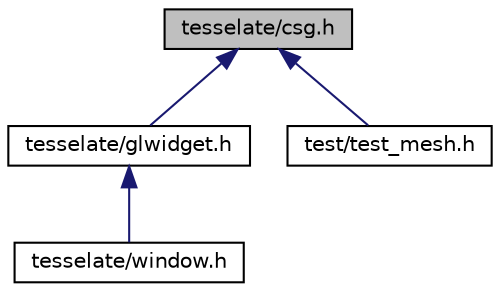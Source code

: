digraph "tesselate/csg.h"
{
  edge [fontname="Helvetica",fontsize="10",labelfontname="Helvetica",labelfontsize="10"];
  node [fontname="Helvetica",fontsize="10",shape=record];
  Node1 [label="tesselate/csg.h",height=0.2,width=0.4,color="black", fillcolor="grey75", style="filled" fontcolor="black"];
  Node1 -> Node2 [dir="back",color="midnightblue",fontsize="10",style="solid",fontname="Helvetica"];
  Node2 [label="tesselate/glwidget.h",height=0.2,width=0.4,color="black", fillcolor="white", style="filled",URL="$glwidget_8h_source.html"];
  Node2 -> Node3 [dir="back",color="midnightblue",fontsize="10",style="solid",fontname="Helvetica"];
  Node3 [label="tesselate/window.h",height=0.2,width=0.4,color="black", fillcolor="white", style="filled",URL="$window_8h_source.html"];
  Node1 -> Node4 [dir="back",color="midnightblue",fontsize="10",style="solid",fontname="Helvetica"];
  Node4 [label="test/test_mesh.h",height=0.2,width=0.4,color="black", fillcolor="white", style="filled",URL="$test__mesh_8h_source.html"];
}
